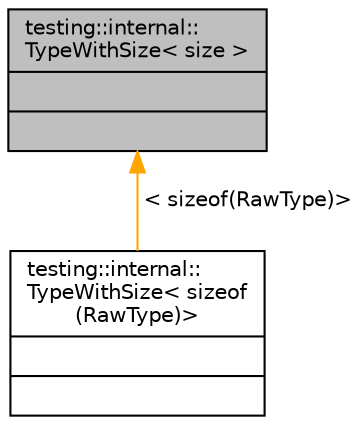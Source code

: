 digraph "testing::internal::TypeWithSize&lt; size &gt;"
{
 // INTERACTIVE_SVG=YES
 // LATEX_PDF_SIZE
  edge [fontname="Helvetica",fontsize="10",labelfontname="Helvetica",labelfontsize="10"];
  node [fontname="Helvetica",fontsize="10",shape=record];
  Node1 [label="{testing::internal::\lTypeWithSize\< size \>\n||}",height=0.2,width=0.4,color="black", fillcolor="grey75", style="filled", fontcolor="black",tooltip=" "];
  Node1 -> Node2 [dir="back",color="orange",fontsize="10",style="solid",label=" \< sizeof(RawType)\>" ,fontname="Helvetica"];
  Node2 [label="{testing::internal::\lTypeWithSize\< sizeof\l(RawType)\>\n||}",height=0.2,width=0.4,color="black", fillcolor="white", style="filled",URL="$d9/d5d/classtesting_1_1internal_1_1_type_with_size.html",tooltip=" "];
}
